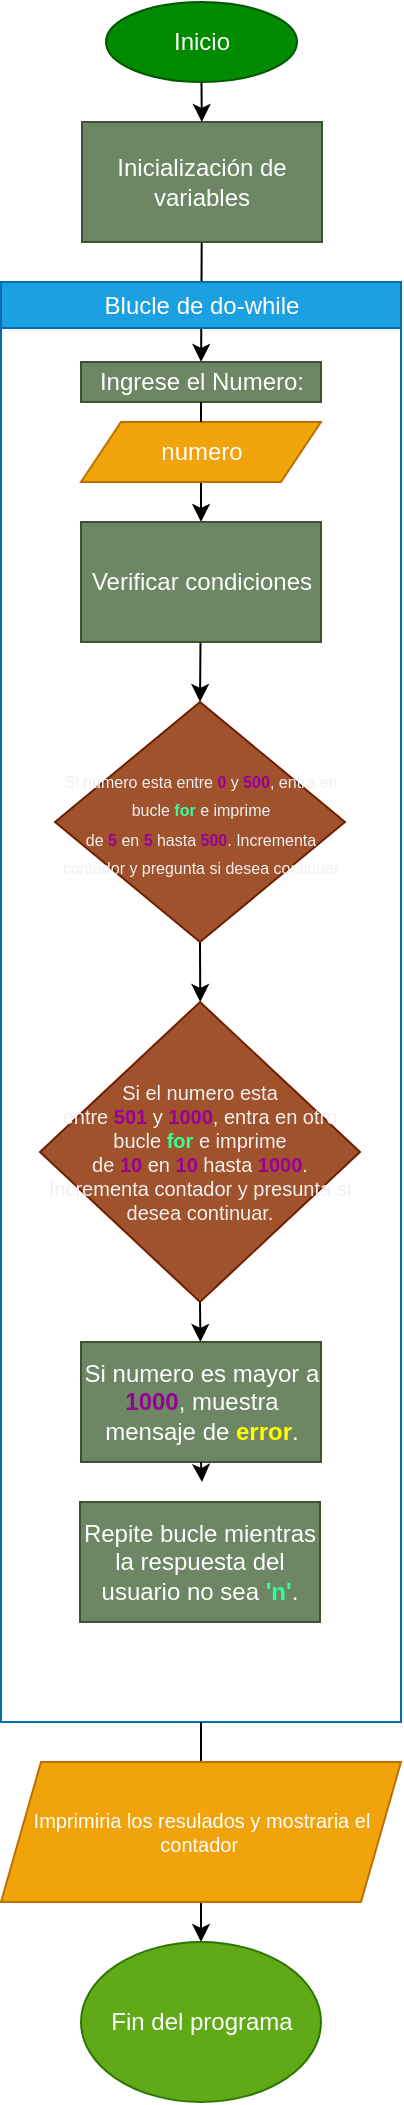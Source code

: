 <mxfile>
    <diagram id="eQN-SkB2sh2Zs2PLH4ii" name="Page-1">
        <mxGraphModel dx="425" dy="604" grid="1" gridSize="10" guides="1" tooltips="1" connect="1" arrows="1" fold="1" page="1" pageScale="1" pageWidth="850" pageHeight="1100" math="0" shadow="0">
            <root>
                <mxCell id="0"/>
                <mxCell id="1" parent="0"/>
                <mxCell id="2" value="" style="edgeStyle=none;html=1;" edge="1" parent="1" source="3" target="9">
                    <mxGeometry relative="1" as="geometry"/>
                </mxCell>
                <mxCell id="3" value="Inicialización de variables" style="rounded=0;whiteSpace=wrap;html=1;fillColor=#6d8764;fontColor=#ffffff;strokeColor=#3A5431;" vertex="1" parent="1">
                    <mxGeometry x="365" y="90" width="120" height="60" as="geometry"/>
                </mxCell>
                <mxCell id="4" value="" style="edgeStyle=none;html=1;" edge="1" parent="1" source="5" target="3">
                    <mxGeometry relative="1" as="geometry"/>
                </mxCell>
                <mxCell id="5" value="Inicio" style="ellipse;whiteSpace=wrap;html=1;fillColor=#008a00;fontColor=#ffffff;strokeColor=#005700;" vertex="1" parent="1">
                    <mxGeometry x="377" y="30" width="95.5" height="40" as="geometry"/>
                </mxCell>
                <mxCell id="6" style="edgeStyle=none;html=1;exitX=0.5;exitY=1;exitDx=0;exitDy=0;entryX=0.5;entryY=0;entryDx=0;entryDy=0;fontColor=#FFFFFF;startArrow=none;" edge="1" parent="1" source="23" target="20">
                    <mxGeometry relative="1" as="geometry"/>
                </mxCell>
                <mxCell id="7" value="&lt;span style=&quot;font-weight: 400;&quot;&gt;Blucle de do-while&lt;/span&gt;" style="swimlane;whiteSpace=wrap;html=1;fillColor=#1ba1e2;fontColor=#ffffff;strokeColor=#006EAF;" vertex="1" parent="1">
                    <mxGeometry x="324.5" y="170" width="200" height="720" as="geometry"/>
                </mxCell>
                <mxCell id="8" value="" style="edgeStyle=none;html=1;startArrow=none;" edge="1" parent="7" source="16" target="11">
                    <mxGeometry relative="1" as="geometry"/>
                </mxCell>
                <mxCell id="9" value="Ingrese el Numero:" style="rounded=0;whiteSpace=wrap;html=1;fillColor=#6d8764;fontColor=#ffffff;strokeColor=#3A5431;" vertex="1" parent="7">
                    <mxGeometry x="40" y="40" width="120" height="20" as="geometry"/>
                </mxCell>
                <mxCell id="10" value="" style="edgeStyle=none;html=1;entryX=0.5;entryY=0;entryDx=0;entryDy=0;" edge="1" parent="7" source="11" target="18">
                    <mxGeometry relative="1" as="geometry">
                        <mxPoint x="100" y="200" as="targetPoint"/>
                    </mxGeometry>
                </mxCell>
                <mxCell id="11" value="Verificar condiciones" style="rounded=0;whiteSpace=wrap;html=1;fillColor=#6d8764;fontColor=#ffffff;strokeColor=#3A5431;" vertex="1" parent="7">
                    <mxGeometry x="40" y="120" width="120" height="60" as="geometry"/>
                </mxCell>
                <mxCell id="12" value="" style="edgeStyle=none;html=1;fontColor=#33FF99;exitX=0.5;exitY=1;exitDx=0;exitDy=0;" edge="1" parent="7" source="18">
                    <mxGeometry relative="1" as="geometry">
                        <mxPoint x="100" y="340" as="sourcePoint"/>
                        <mxPoint x="99.625" y="360" as="targetPoint"/>
                    </mxGeometry>
                </mxCell>
                <mxCell id="13" value="" style="edgeStyle=none;html=1;fontColor=#990099;exitX=0.5;exitY=1;exitDx=0;exitDy=0;" edge="1" parent="7" source="19" target="14">
                    <mxGeometry relative="1" as="geometry">
                        <mxPoint x="100.0" y="540" as="sourcePoint"/>
                    </mxGeometry>
                </mxCell>
                <mxCell id="14" value="&lt;font color=&quot;#ffffff&quot;&gt;Si numero es mayor a &lt;/font&gt;&lt;font color=&quot;#990099&quot;&gt;&lt;b&gt;1000&lt;/b&gt;&lt;/font&gt;&lt;font color=&quot;#ffffff&quot;&gt;, muestra mensaje de &lt;/font&gt;&lt;b style=&quot;&quot;&gt;&lt;font color=&quot;#ffff00&quot;&gt;error&lt;/font&gt;&lt;/b&gt;&lt;font color=&quot;#ffffff&quot;&gt;.&lt;/font&gt;" style="rounded=0;whiteSpace=wrap;html=1;labelBackgroundColor=none;fontColor=#ffffff;fillColor=#6d8764;strokeColor=#3A5431;" vertex="1" parent="7">
                    <mxGeometry x="40" y="530" width="120" height="60" as="geometry"/>
                </mxCell>
                <mxCell id="15" value="&lt;font color=&quot;#ffffff&quot;&gt;Repite bucle mientras la respuesta del usuario no sea &lt;/font&gt;&lt;font color=&quot;#33ff99&quot;&gt;&lt;b&gt;'n'&lt;/b&gt;&lt;/font&gt;&lt;font color=&quot;#ffffff&quot;&gt;.&lt;/font&gt;" style="rounded=0;whiteSpace=wrap;html=1;labelBackgroundColor=none;fontColor=#ffffff;fillColor=#6d8764;strokeColor=#3A5431;" vertex="1" parent="7">
                    <mxGeometry x="39.5" y="610" width="120" height="60" as="geometry"/>
                </mxCell>
                <mxCell id="16" value="&lt;font color=&quot;#ffffff&quot;&gt;numero&lt;/font&gt;" style="shape=parallelogram;perimeter=parallelogramPerimeter;whiteSpace=wrap;html=1;fixedSize=1;labelBackgroundColor=none;fontColor=#000000;fillColor=#f0a30a;strokeColor=#BD7000;" vertex="1" parent="7">
                    <mxGeometry x="40" y="70" width="120" height="30" as="geometry"/>
                </mxCell>
                <mxCell id="17" value="" style="edgeStyle=none;html=1;endArrow=none;" edge="1" parent="7" source="9" target="16">
                    <mxGeometry relative="1" as="geometry">
                        <mxPoint x="425" y="230" as="sourcePoint"/>
                        <mxPoint x="425" y="290" as="targetPoint"/>
                    </mxGeometry>
                </mxCell>
                <mxCell id="18" value="&lt;font style=&quot;font-size: 8px;&quot;&gt;&lt;span style=&quot;color: rgb(240, 240, 240);&quot;&gt;Si numero esta entre&amp;nbsp;&lt;/span&gt;&lt;font style=&quot;font-size: 8px;&quot; color=&quot;#990099&quot;&gt;&lt;b&gt;0&amp;nbsp;&lt;/b&gt;&lt;/font&gt;&lt;span style=&quot;color: rgb(240, 240, 240);&quot;&gt;y&amp;nbsp;&lt;/span&gt;&lt;font style=&quot;font-size: 8px;&quot; color=&quot;#990099&quot;&gt;&lt;b&gt;500&lt;/b&gt;&lt;/font&gt;&lt;span style=&quot;color: rgb(240, 240, 240);&quot;&gt;, entra en bucle&amp;nbsp;&lt;/span&gt;&lt;font style=&quot;font-size: 8px;&quot; color=&quot;#33ff99&quot;&gt;&lt;b&gt;for&amp;nbsp;&lt;/b&gt;&lt;/font&gt;&lt;span style=&quot;color: rgb(240, 240, 240);&quot;&gt;e imprime de&amp;nbsp;&lt;/span&gt;&lt;font style=&quot;font-size: 8px;&quot; color=&quot;#990099&quot;&gt;&lt;b&gt;5&amp;nbsp;&lt;/b&gt;&lt;/font&gt;&lt;span style=&quot;color: rgb(240, 240, 240);&quot;&gt;en&amp;nbsp;&lt;/span&gt;&lt;b style=&quot;color: rgb(240, 240, 240);&quot;&gt;&lt;font style=&quot;font-size: 8px;&quot; color=&quot;#990099&quot;&gt;5&amp;nbsp;&lt;/font&gt;&lt;/b&gt;&lt;span style=&quot;color: rgb(240, 240, 240);&quot;&gt;hasta&amp;nbsp;&lt;/span&gt;&lt;b style=&quot;color: rgb(240, 240, 240);&quot;&gt;&lt;font style=&quot;font-size: 8px;&quot; color=&quot;#990099&quot;&gt;500&lt;/font&gt;&lt;/b&gt;&lt;span style=&quot;color: rgb(240, 240, 240);&quot;&gt;. Incrementa contador y pregunta si desea continuar&lt;/span&gt;&lt;/font&gt;" style="rhombus;whiteSpace=wrap;html=1;labelBackgroundColor=none;fontColor=#ffffff;align=center;fillColor=#a0522d;strokeColor=#6D1F00;" vertex="1" parent="7">
                    <mxGeometry x="27" y="210" width="145" height="120" as="geometry"/>
                </mxCell>
                <mxCell id="19" value="&lt;font style=&quot;font-size: 10px;&quot;&gt;&lt;span style=&quot;color: rgb(240, 240, 240);&quot;&gt;Si el numero esta entre&amp;nbsp;&lt;/span&gt;&lt;b style=&quot;color: rgb(240, 240, 240);&quot;&gt;&lt;font style=&quot;font-size: 10px;&quot; color=&quot;#990099&quot;&gt;501&lt;/font&gt;&lt;/b&gt;&lt;span style=&quot;color: rgb(240, 240, 240);&quot;&gt;&amp;nbsp;y&amp;nbsp;&lt;/span&gt;&lt;b style=&quot;color: rgb(240, 240, 240);&quot;&gt;&lt;font style=&quot;font-size: 10px;&quot; color=&quot;#990099&quot;&gt;1000&lt;/font&gt;&lt;/b&gt;&lt;span style=&quot;color: rgb(240, 240, 240);&quot;&gt;, entra en otro bucle&amp;nbsp;&lt;/span&gt;&lt;font style=&quot;font-size: 10px;&quot; color=&quot;#33ff99&quot;&gt;&lt;b&gt;for&amp;nbsp;&lt;/b&gt;&lt;/font&gt;&lt;span style=&quot;color: rgb(240, 240, 240);&quot;&gt;e imprime de&amp;nbsp;&lt;/span&gt;&lt;b style=&quot;color: rgb(240, 240, 240);&quot;&gt;&lt;font style=&quot;font-size: 10px;&quot; color=&quot;#990099&quot;&gt;10&amp;nbsp;&lt;/font&gt;&lt;/b&gt;&lt;span style=&quot;color: rgb(240, 240, 240);&quot;&gt;en&amp;nbsp;&lt;/span&gt;&lt;b style=&quot;color: rgb(240, 240, 240);&quot;&gt;&lt;font style=&quot;font-size: 10px;&quot; color=&quot;#990099&quot;&gt;10&lt;/font&gt;&lt;/b&gt;&lt;span style=&quot;color: rgb(240, 240, 240);&quot;&gt;&amp;nbsp;hasta&amp;nbsp;&lt;/span&gt;&lt;b style=&quot;color: rgb(240, 240, 240);&quot;&gt;&lt;font style=&quot;font-size: 10px;&quot; color=&quot;#990099&quot;&gt;1000&lt;/font&gt;&lt;/b&gt;&lt;span style=&quot;color: rgb(240, 240, 240);&quot;&gt;.&lt;/span&gt;&lt;br style=&quot;color: rgb(240, 240, 240);&quot;&gt;&lt;span style=&quot;color: rgb(240, 240, 240);&quot;&gt;Incrementa contador y presunta si desea continuar.&lt;/span&gt;&lt;/font&gt;" style="rhombus;whiteSpace=wrap;html=1;labelBackgroundColor=none;fontSize=8;fontColor=#ffffff;fillColor=#a0522d;strokeColor=#6D1F00;" vertex="1" parent="7">
                    <mxGeometry x="19.5" y="360" width="160" height="150" as="geometry"/>
                </mxCell>
                <mxCell id="20" value="&lt;font color=&quot;#ffffff&quot;&gt;Fin del programa&lt;/font&gt;" style="ellipse;whiteSpace=wrap;html=1;labelBackgroundColor=none;fontColor=#ffffff;fillColor=#60a917;strokeColor=#2D7600;" vertex="1" parent="1">
                    <mxGeometry x="364.5" y="1000" width="120" height="80" as="geometry"/>
                </mxCell>
                <mxCell id="21" style="edgeStyle=none;html=1;exitX=0.5;exitY=1;exitDx=0;exitDy=0;fontColor=#FFFFFF;" edge="1" parent="1" source="14">
                    <mxGeometry relative="1" as="geometry">
                        <mxPoint x="425" y="770" as="targetPoint"/>
                    </mxGeometry>
                </mxCell>
                <mxCell id="22" value="" style="edgeStyle=none;html=1;exitX=0.5;exitY=1;exitDx=0;exitDy=0;entryX=0.5;entryY=0;entryDx=0;entryDy=0;fontColor=#FFFFFF;endArrow=none;" edge="1" parent="1" source="7" target="23">
                    <mxGeometry relative="1" as="geometry">
                        <mxPoint x="425.0" y="880" as="sourcePoint"/>
                        <mxPoint x="425.0" y="970" as="targetPoint"/>
                    </mxGeometry>
                </mxCell>
                <mxCell id="23" value="&lt;font style=&quot;font-size: 10px;&quot; color=&quot;#ffffff&quot;&gt;Imprimiria los resulados y mostraria el contador&amp;nbsp;&lt;/font&gt;" style="shape=parallelogram;perimeter=parallelogramPerimeter;whiteSpace=wrap;html=1;fixedSize=1;labelBackgroundColor=none;fontSize=10;fontColor=#000000;fillColor=#f0a30a;strokeColor=#BD7000;align=center;" vertex="1" parent="1">
                    <mxGeometry x="324.5" y="910" width="200" height="70" as="geometry"/>
                </mxCell>
            </root>
        </mxGraphModel>
    </diagram>
</mxfile>